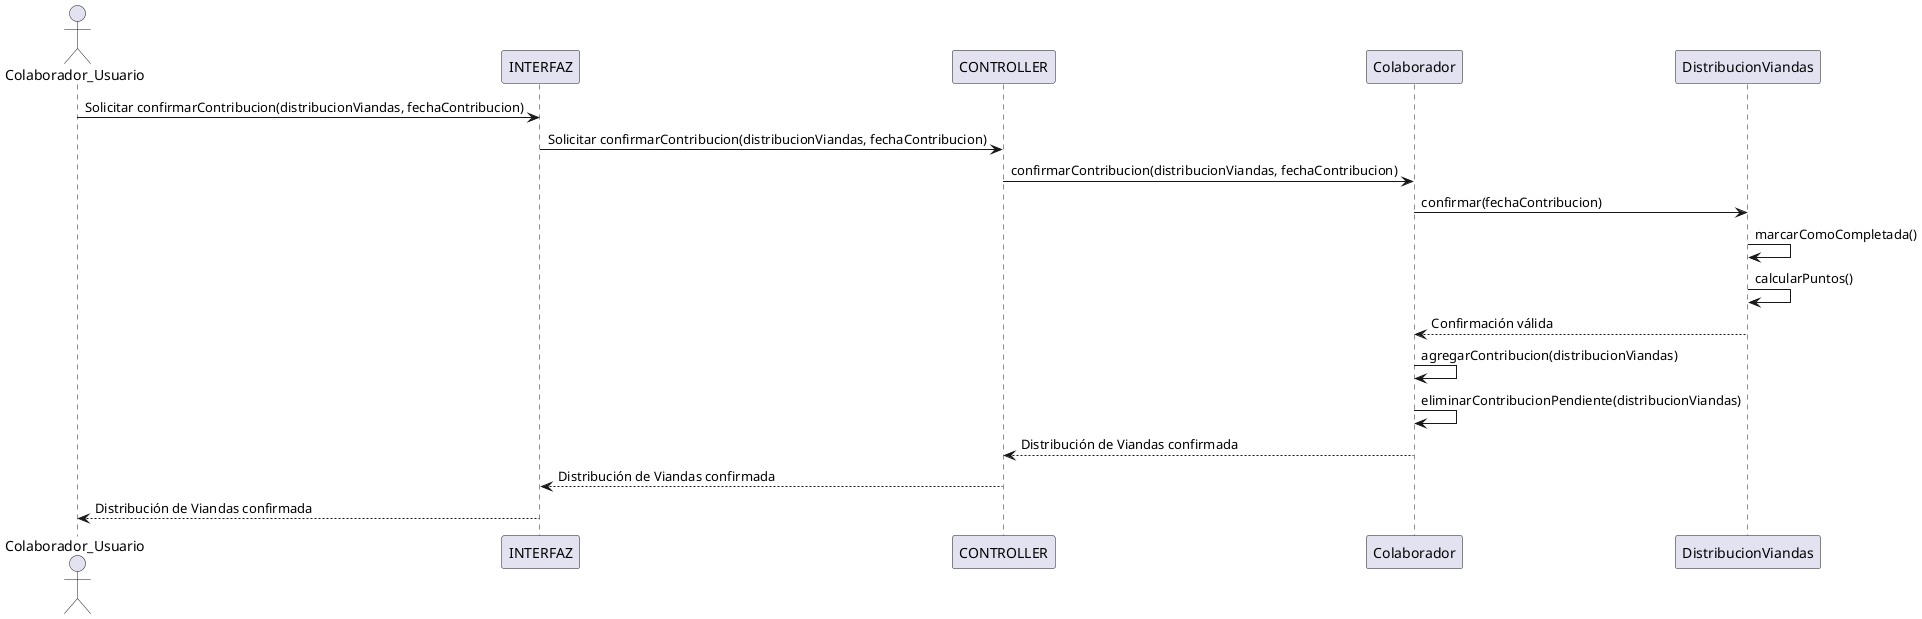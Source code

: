 @startuml distribuir_viandas_confirmar
actor Colaborador_Usuario as User
participant INTERFAZ
participant CONTROLLER
participant "Colaborador" as Colaborador
participant "DistribucionViandas" as DistribucionViandas

User -> INTERFAZ: Solicitar confirmarContribucion(distribucionViandas, fechaContribucion)
INTERFAZ -> CONTROLLER: Solicitar confirmarContribucion(distribucionViandas, fechaContribucion)
CONTROLLER -> Colaborador: confirmarContribucion(distribucionViandas, fechaContribucion)
Colaborador -> DistribucionViandas: confirmar(fechaContribucion)
DistribucionViandas -> DistribucionViandas: marcarComoCompletada()
DistribucionViandas -> DistribucionViandas: calcularPuntos()
DistribucionViandas --> Colaborador: Confirmación válida
Colaborador -> Colaborador: agregarContribucion(distribucionViandas)
Colaborador -> Colaborador: eliminarContribucionPendiente(distribucionViandas)
Colaborador --> CONTROLLER: Distribución de Viandas confirmada
CONTROLLER --> INTERFAZ: Distribución de Viandas confirmada
INTERFAZ --> User: Distribución de Viandas confirmada
@enduml